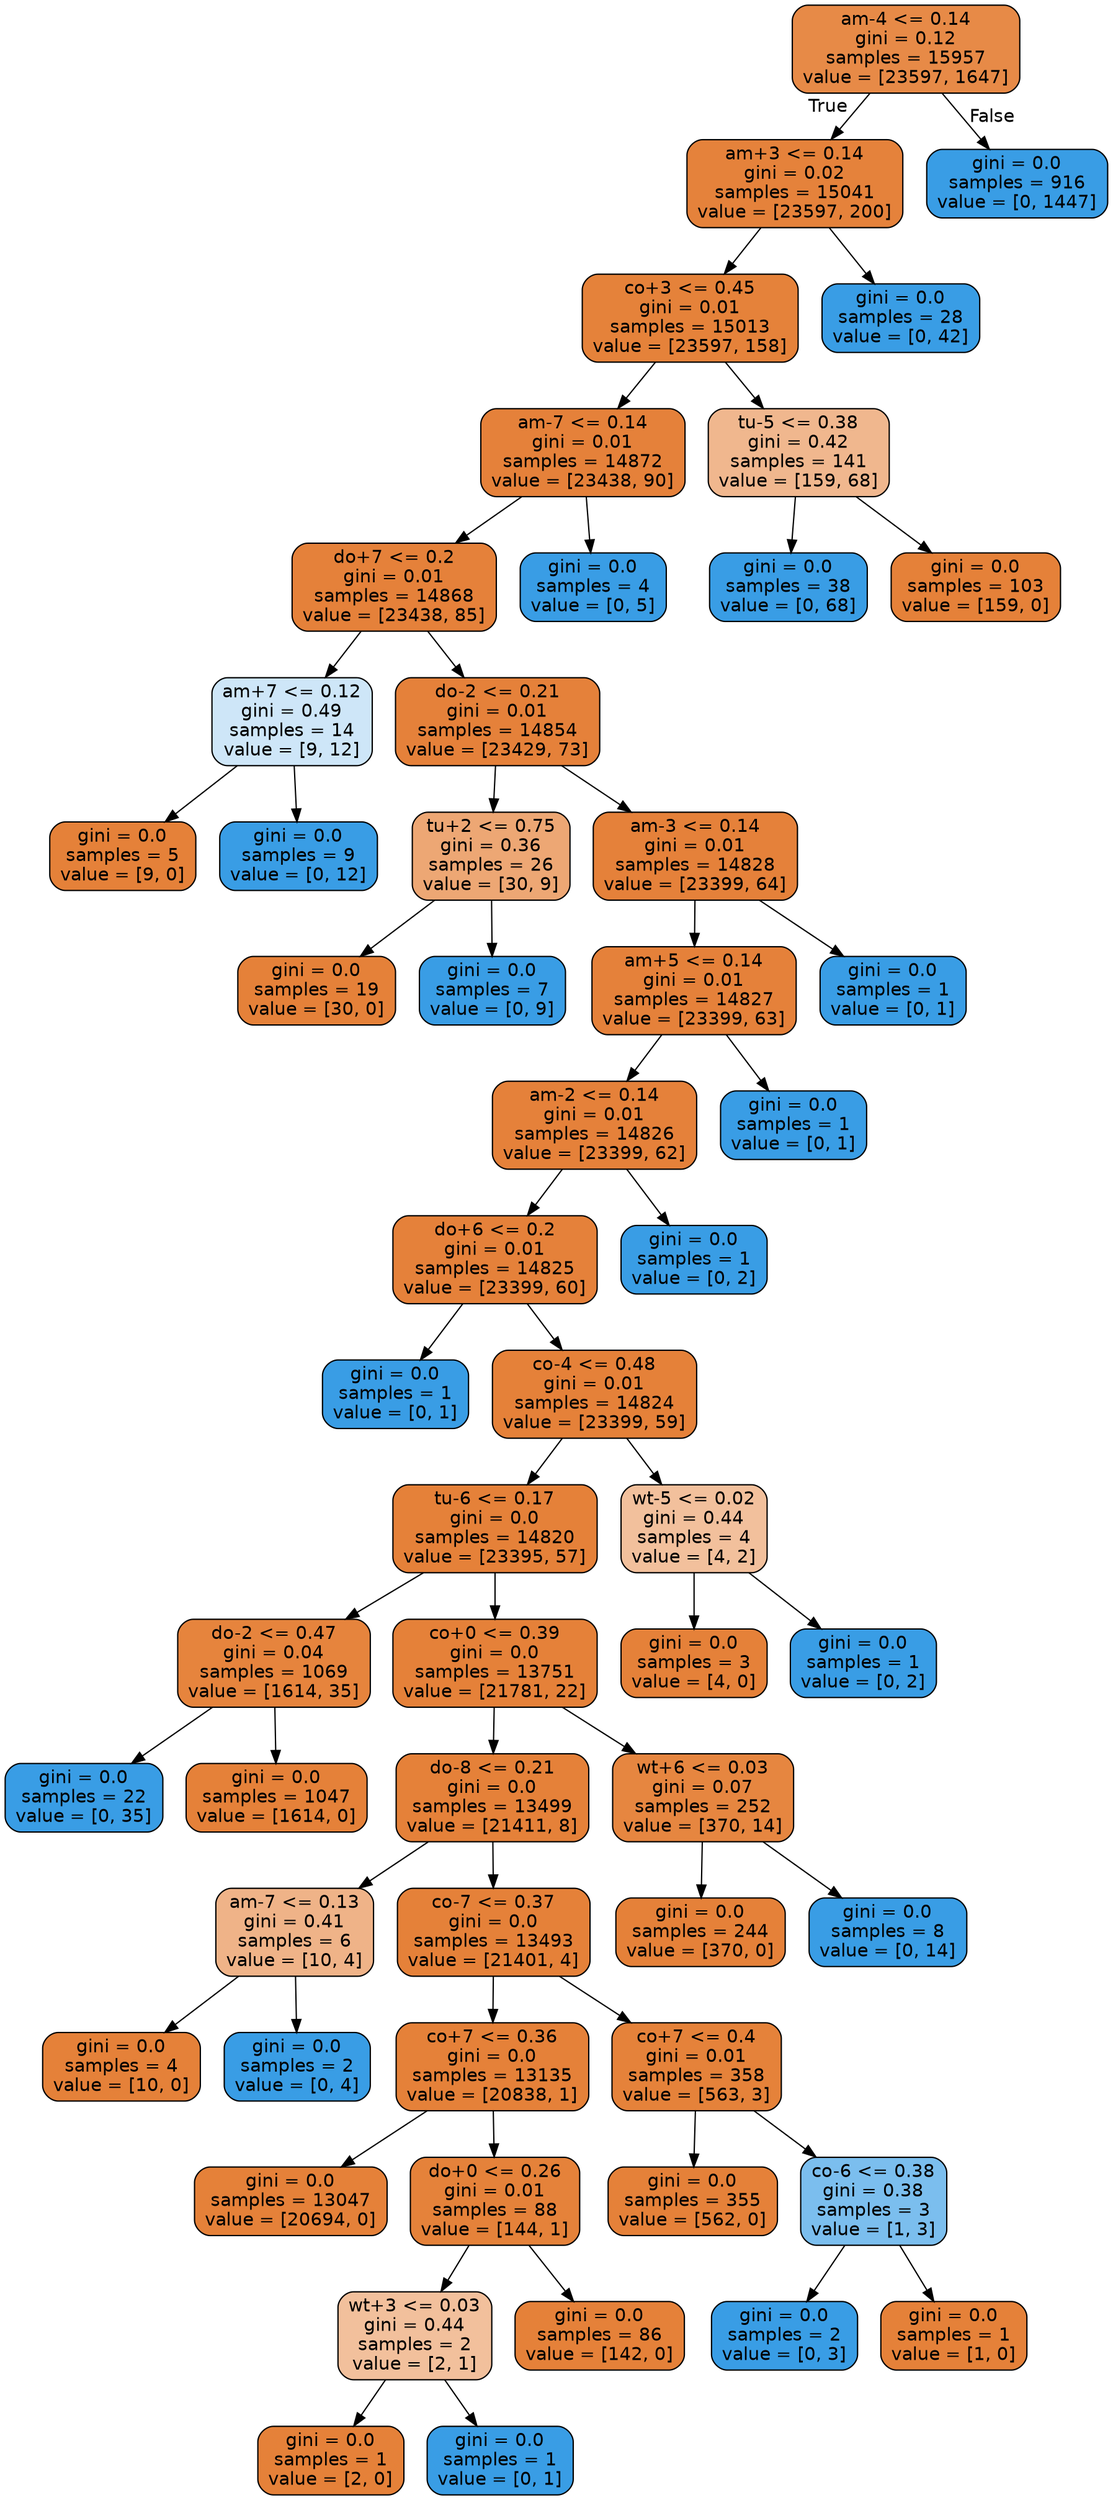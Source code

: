digraph Tree {
node [shape=box, style="filled, rounded", color="black", fontname="helvetica"] ;
edge [fontname="helvetica"] ;
0 [label="am-4 <= 0.14\ngini = 0.12\nsamples = 15957\nvalue = [23597, 1647]", fillcolor="#e78a47"] ;
1 [label="am+3 <= 0.14\ngini = 0.02\nsamples = 15041\nvalue = [23597, 200]", fillcolor="#e5823b"] ;
0 -> 1 [labeldistance=2.5, labelangle=45, headlabel="True"] ;
2 [label="co+3 <= 0.45\ngini = 0.01\nsamples = 15013\nvalue = [23597, 158]", fillcolor="#e5823a"] ;
1 -> 2 ;
3 [label="am-7 <= 0.14\ngini = 0.01\nsamples = 14872\nvalue = [23438, 90]", fillcolor="#e5813a"] ;
2 -> 3 ;
4 [label="do+7 <= 0.2\ngini = 0.01\nsamples = 14868\nvalue = [23438, 85]", fillcolor="#e5813a"] ;
3 -> 4 ;
5 [label="am+7 <= 0.12\ngini = 0.49\nsamples = 14\nvalue = [9, 12]", fillcolor="#cee6f8"] ;
4 -> 5 ;
6 [label="gini = 0.0\nsamples = 5\nvalue = [9, 0]", fillcolor="#e58139"] ;
5 -> 6 ;
7 [label="gini = 0.0\nsamples = 9\nvalue = [0, 12]", fillcolor="#399de5"] ;
5 -> 7 ;
8 [label="do-2 <= 0.21\ngini = 0.01\nsamples = 14854\nvalue = [23429, 73]", fillcolor="#e5813a"] ;
4 -> 8 ;
9 [label="tu+2 <= 0.75\ngini = 0.36\nsamples = 26\nvalue = [30, 9]", fillcolor="#eda774"] ;
8 -> 9 ;
10 [label="gini = 0.0\nsamples = 19\nvalue = [30, 0]", fillcolor="#e58139"] ;
9 -> 10 ;
11 [label="gini = 0.0\nsamples = 7\nvalue = [0, 9]", fillcolor="#399de5"] ;
9 -> 11 ;
12 [label="am-3 <= 0.14\ngini = 0.01\nsamples = 14828\nvalue = [23399, 64]", fillcolor="#e5813a"] ;
8 -> 12 ;
13 [label="am+5 <= 0.14\ngini = 0.01\nsamples = 14827\nvalue = [23399, 63]", fillcolor="#e5813a"] ;
12 -> 13 ;
14 [label="am-2 <= 0.14\ngini = 0.01\nsamples = 14826\nvalue = [23399, 62]", fillcolor="#e5813a"] ;
13 -> 14 ;
15 [label="do+6 <= 0.2\ngini = 0.01\nsamples = 14825\nvalue = [23399, 60]", fillcolor="#e5813a"] ;
14 -> 15 ;
16 [label="gini = 0.0\nsamples = 1\nvalue = [0, 1]", fillcolor="#399de5"] ;
15 -> 16 ;
17 [label="co-4 <= 0.48\ngini = 0.01\nsamples = 14824\nvalue = [23399, 59]", fillcolor="#e58139"] ;
15 -> 17 ;
18 [label="tu-6 <= 0.17\ngini = 0.0\nsamples = 14820\nvalue = [23395, 57]", fillcolor="#e58139"] ;
17 -> 18 ;
19 [label="do-2 <= 0.47\ngini = 0.04\nsamples = 1069\nvalue = [1614, 35]", fillcolor="#e6843d"] ;
18 -> 19 ;
20 [label="gini = 0.0\nsamples = 22\nvalue = [0, 35]", fillcolor="#399de5"] ;
19 -> 20 ;
21 [label="gini = 0.0\nsamples = 1047\nvalue = [1614, 0]", fillcolor="#e58139"] ;
19 -> 21 ;
22 [label="co+0 <= 0.39\ngini = 0.0\nsamples = 13751\nvalue = [21781, 22]", fillcolor="#e58139"] ;
18 -> 22 ;
23 [label="do-8 <= 0.21\ngini = 0.0\nsamples = 13499\nvalue = [21411, 8]", fillcolor="#e58139"] ;
22 -> 23 ;
24 [label="am-7 <= 0.13\ngini = 0.41\nsamples = 6\nvalue = [10, 4]", fillcolor="#efb388"] ;
23 -> 24 ;
25 [label="gini = 0.0\nsamples = 4\nvalue = [10, 0]", fillcolor="#e58139"] ;
24 -> 25 ;
26 [label="gini = 0.0\nsamples = 2\nvalue = [0, 4]", fillcolor="#399de5"] ;
24 -> 26 ;
27 [label="co-7 <= 0.37\ngini = 0.0\nsamples = 13493\nvalue = [21401, 4]", fillcolor="#e58139"] ;
23 -> 27 ;
28 [label="co+7 <= 0.36\ngini = 0.0\nsamples = 13135\nvalue = [20838, 1]", fillcolor="#e58139"] ;
27 -> 28 ;
29 [label="gini = 0.0\nsamples = 13047\nvalue = [20694, 0]", fillcolor="#e58139"] ;
28 -> 29 ;
30 [label="do+0 <= 0.26\ngini = 0.01\nsamples = 88\nvalue = [144, 1]", fillcolor="#e5823a"] ;
28 -> 30 ;
31 [label="wt+3 <= 0.03\ngini = 0.44\nsamples = 2\nvalue = [2, 1]", fillcolor="#f2c09c"] ;
30 -> 31 ;
32 [label="gini = 0.0\nsamples = 1\nvalue = [2, 0]", fillcolor="#e58139"] ;
31 -> 32 ;
33 [label="gini = 0.0\nsamples = 1\nvalue = [0, 1]", fillcolor="#399de5"] ;
31 -> 33 ;
34 [label="gini = 0.0\nsamples = 86\nvalue = [142, 0]", fillcolor="#e58139"] ;
30 -> 34 ;
35 [label="co+7 <= 0.4\ngini = 0.01\nsamples = 358\nvalue = [563, 3]", fillcolor="#e5823a"] ;
27 -> 35 ;
36 [label="gini = 0.0\nsamples = 355\nvalue = [562, 0]", fillcolor="#e58139"] ;
35 -> 36 ;
37 [label="co-6 <= 0.38\ngini = 0.38\nsamples = 3\nvalue = [1, 3]", fillcolor="#7bbeee"] ;
35 -> 37 ;
38 [label="gini = 0.0\nsamples = 2\nvalue = [0, 3]", fillcolor="#399de5"] ;
37 -> 38 ;
39 [label="gini = 0.0\nsamples = 1\nvalue = [1, 0]", fillcolor="#e58139"] ;
37 -> 39 ;
40 [label="wt+6 <= 0.03\ngini = 0.07\nsamples = 252\nvalue = [370, 14]", fillcolor="#e68640"] ;
22 -> 40 ;
41 [label="gini = 0.0\nsamples = 244\nvalue = [370, 0]", fillcolor="#e58139"] ;
40 -> 41 ;
42 [label="gini = 0.0\nsamples = 8\nvalue = [0, 14]", fillcolor="#399de5"] ;
40 -> 42 ;
43 [label="wt-5 <= 0.02\ngini = 0.44\nsamples = 4\nvalue = [4, 2]", fillcolor="#f2c09c"] ;
17 -> 43 ;
44 [label="gini = 0.0\nsamples = 3\nvalue = [4, 0]", fillcolor="#e58139"] ;
43 -> 44 ;
45 [label="gini = 0.0\nsamples = 1\nvalue = [0, 2]", fillcolor="#399de5"] ;
43 -> 45 ;
46 [label="gini = 0.0\nsamples = 1\nvalue = [0, 2]", fillcolor="#399de5"] ;
14 -> 46 ;
47 [label="gini = 0.0\nsamples = 1\nvalue = [0, 1]", fillcolor="#399de5"] ;
13 -> 47 ;
48 [label="gini = 0.0\nsamples = 1\nvalue = [0, 1]", fillcolor="#399de5"] ;
12 -> 48 ;
49 [label="gini = 0.0\nsamples = 4\nvalue = [0, 5]", fillcolor="#399de5"] ;
3 -> 49 ;
50 [label="tu-5 <= 0.38\ngini = 0.42\nsamples = 141\nvalue = [159, 68]", fillcolor="#f0b78e"] ;
2 -> 50 ;
51 [label="gini = 0.0\nsamples = 38\nvalue = [0, 68]", fillcolor="#399de5"] ;
50 -> 51 ;
52 [label="gini = 0.0\nsamples = 103\nvalue = [159, 0]", fillcolor="#e58139"] ;
50 -> 52 ;
53 [label="gini = 0.0\nsamples = 28\nvalue = [0, 42]", fillcolor="#399de5"] ;
1 -> 53 ;
54 [label="gini = 0.0\nsamples = 916\nvalue = [0, 1447]", fillcolor="#399de5"] ;
0 -> 54 [labeldistance=2.5, labelangle=-45, headlabel="False"] ;
}